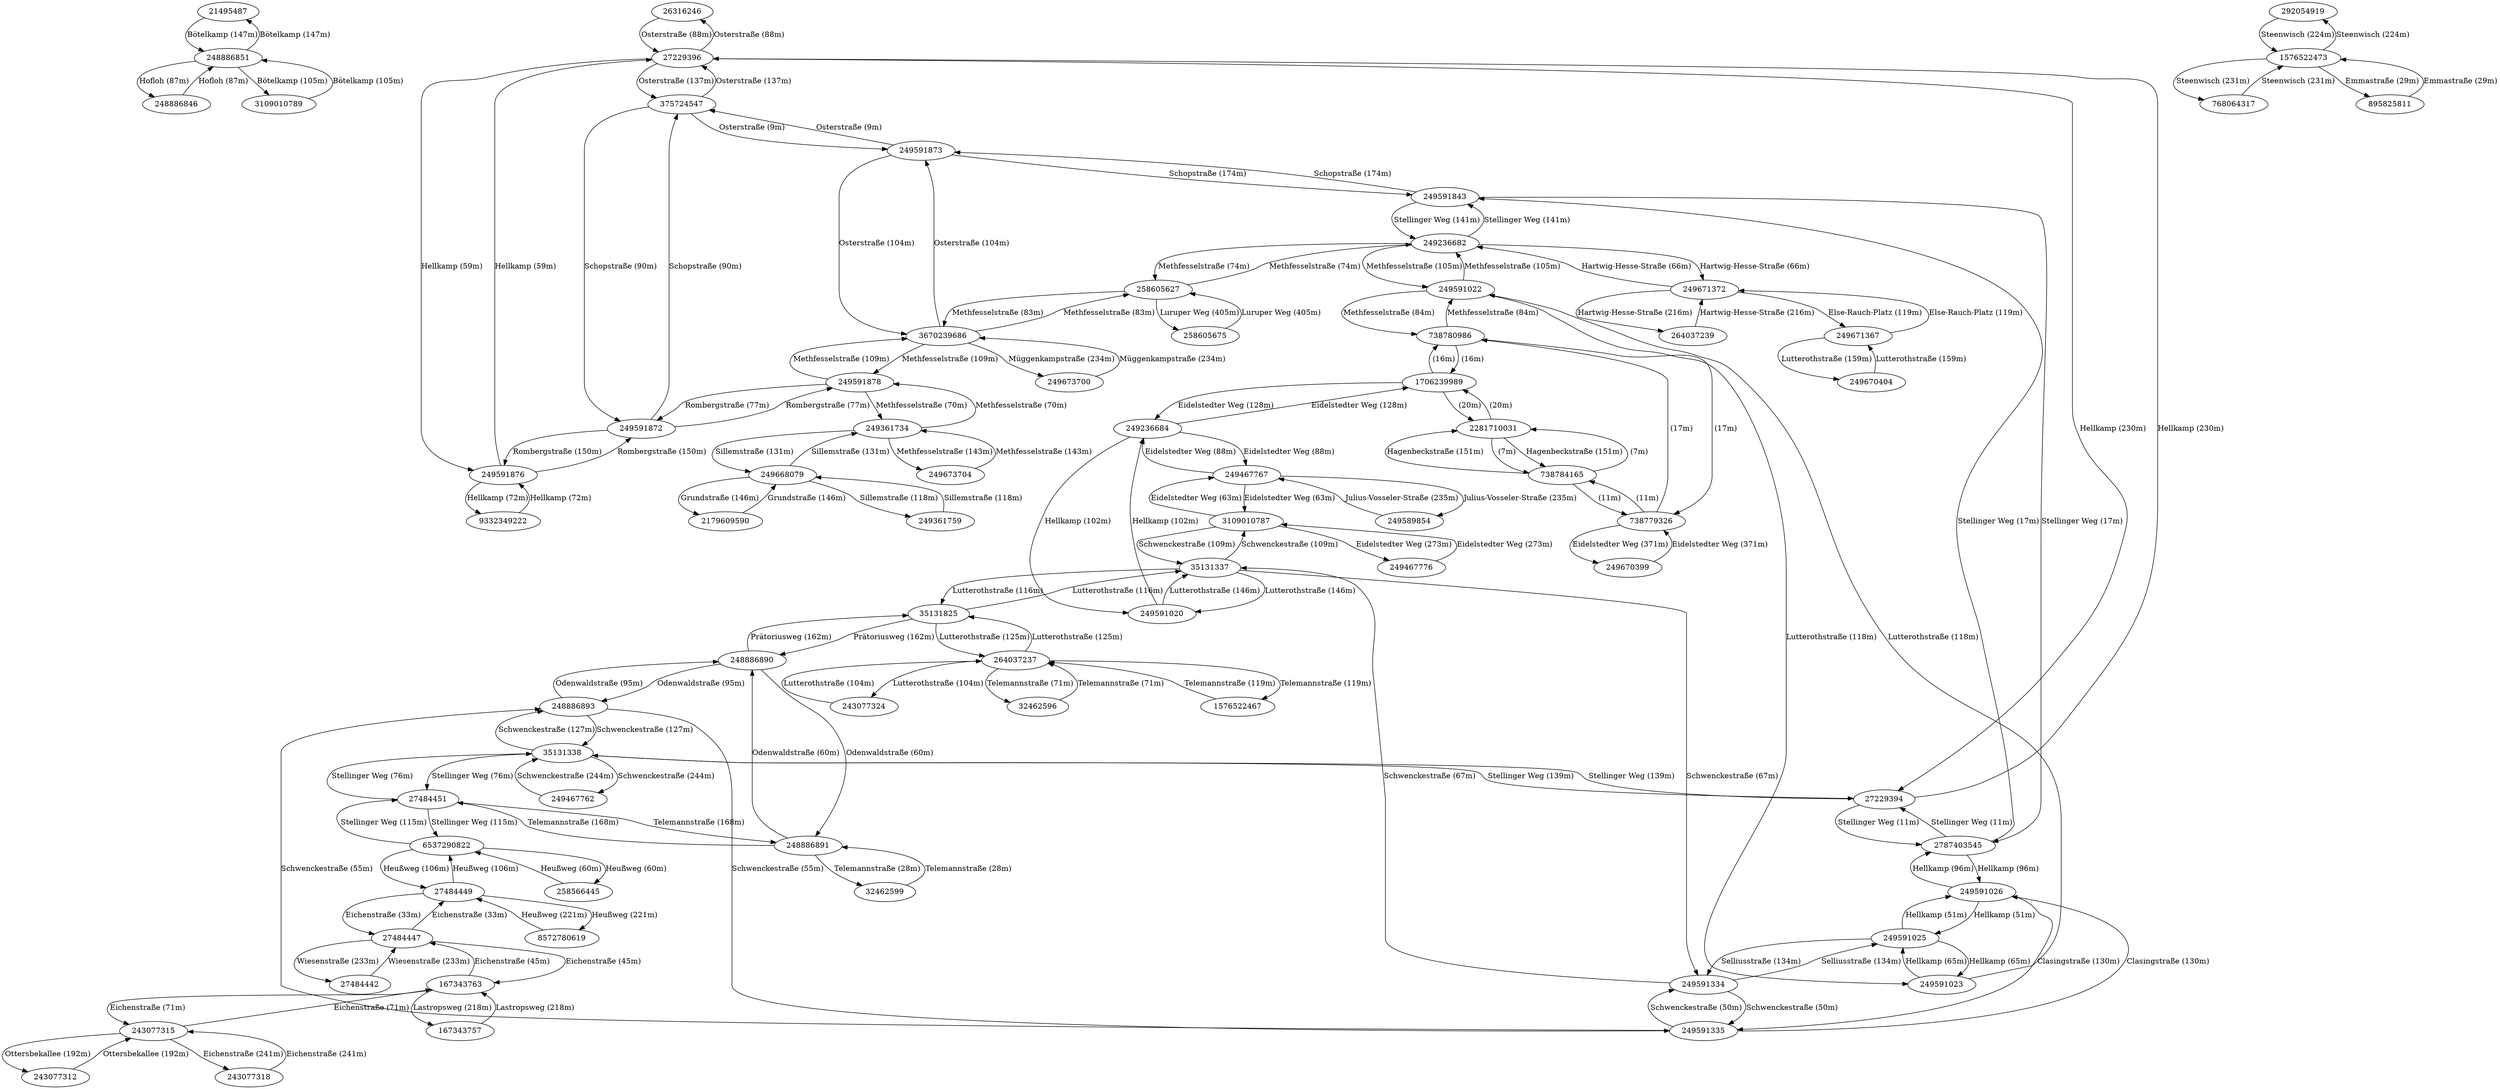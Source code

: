 digraph G {
0 [label="21495487"];
1 [label="26316246"];
2 [label="27229394"];
3 [label="27229396"];
4 [label="27484442"];
5 [label="27484447"];
6 [label="27484449"];
7 [label="27484451"];
8 [label="32462596"];
9 [label="32462599"];
10 [label="35131337"];
11 [label="35131338"];
12 [label="35131825"];
13 [label="167343757"];
14 [label="167343763"];
15 [label="243077312"];
16 [label="243077315"];
17 [label="243077318"];
18 [label="243077324"];
19 [label="248886846"];
20 [label="248886851"];
21 [label="248886890"];
22 [label="248886891"];
23 [label="248886893"];
24 [label="249236682"];
25 [label="249236684"];
26 [label="249361734"];
27 [label="249361759"];
28 [label="249467762"];
29 [label="249467767"];
30 [label="249467776"];
31 [label="249589854"];
32 [label="249591020"];
33 [label="249591022"];
34 [label="249591023"];
35 [label="249591025"];
36 [label="249591026"];
37 [label="249591334"];
38 [label="249591335"];
39 [label="249591843"];
40 [label="249591872"];
41 [label="249591873"];
42 [label="249591876"];
43 [label="249591878"];
44 [label="249668079"];
45 [label="249670399"];
46 [label="249670404"];
47 [label="249671367"];
48 [label="249671372"];
49 [label="249673700"];
50 [label="249673704"];
51 [label="258566445"];
52 [label="258605627"];
53 [label="258605675"];
54 [label="264037237"];
55 [label="264037239"];
56 [label="292054919"];
57 [label="375724547"];
58 [label="738779326"];
59 [label="738780986"];
60 [label="738784165"];
61 [label="768064317"];
62 [label="895825811"];
63 [label="1576522467"];
64 [label="1576522473"];
65 [label="1706239989"];
66 [label="2179609590"];
67 [label="2281710031"];
68 [label="2787403545"];
69 [label="3109010787"];
70 [label="3109010789"];
71 [label="3670239686"];
72 [label="6537290822"];
73 [label="8572780619"];
74 [label="9332349222"];
0 -> 20 [ label="Bötelkamp (147m)"];
1 -> 3 [ label="Osterstraße (88m)"];
2 -> 68 [ label="Stellinger Weg (11m)"];
2 -> 11 [ label="Stellinger Weg (139m)"];
2 -> 3 [ label="Hellkamp (230m)"];
3 -> 2 [ label="Hellkamp (230m)"];
3 -> 42 [ label="Hellkamp (59m)"];
3 -> 1 [ label="Osterstraße (88m)"];
3 -> 57 [ label="Osterstraße (137m)"];
4 -> 5 [ label="Wiesenstraße (233m)"];
5 -> 6 [ label="Eichenstraße (33m)"];
5 -> 14 [ label="Eichenstraße (45m)"];
5 -> 4 [ label="Wiesenstraße (233m)"];
6 -> 5 [ label="Eichenstraße (33m)"];
6 -> 73 [ label="Heußweg (221m)"];
6 -> 72 [ label="Heußweg (106m)"];
7 -> 11 [ label="Stellinger Weg (76m)"];
7 -> 22 [ label="Telemannstraße (168m)"];
7 -> 72 [ label="Stellinger Weg (115m)"];
8 -> 54 [ label="Telemannstraße (71m)"];
9 -> 22 [ label="Telemannstraße (28m)"];
10 -> 69 [ label="Schwenckestraße (109m)"];
10 -> 12 [ label="Lutterothstraße (116m)"];
10 -> 37 [ label="Schwenckestraße (67m)"];
10 -> 32 [ label="Lutterothstraße (146m)"];
11 -> 7 [ label="Stellinger Weg (76m)"];
11 -> 2 [ label="Stellinger Weg (139m)"];
11 -> 28 [ label="Schwenckestraße (244m)"];
11 -> 23 [ label="Schwenckestraße (127m)"];
12 -> 10 [ label="Lutterothstraße (116m)"];
12 -> 21 [ label="Prätoriusweg (162m)"];
12 -> 54 [ label="Lutterothstraße (125m)"];
13 -> 14 [ label="Lastropsweg (218m)"];
14 -> 5 [ label="Eichenstraße (45m)"];
14 -> 13 [ label="Lastropsweg (218m)"];
14 -> 16 [ label="Eichenstraße (71m)"];
15 -> 16 [ label="Ottersbekallee (192m)"];
16 -> 14 [ label="Eichenstraße (71m)"];
16 -> 15 [ label="Ottersbekallee (192m)"];
16 -> 17 [ label="Eichenstraße (241m)"];
17 -> 16 [ label="Eichenstraße (241m)"];
18 -> 54 [ label="Lutterothstraße (104m)"];
19 -> 20 [ label="Hofloh (87m)"];
20 -> 70 [ label="Bötelkamp (105m)"];
20 -> 0 [ label="Bötelkamp (147m)"];
20 -> 19 [ label="Hofloh (87m)"];
21 -> 22 [ label="Odenwaldstraße (60m)"];
21 -> 23 [ label="Odenwaldstraße (95m)"];
21 -> 12 [ label="Prätoriusweg (162m)"];
22 -> 21 [ label="Odenwaldstraße (60m)"];
22 -> 7 [ label="Telemannstraße (168m)"];
22 -> 9 [ label="Telemannstraße (28m)"];
23 -> 38 [ label="Schwenckestraße (55m)"];
23 -> 21 [ label="Odenwaldstraße (95m)"];
23 -> 11 [ label="Schwenckestraße (127m)"];
24 -> 33 [ label="Methfesselstraße (105m)"];
24 -> 39 [ label="Stellinger Weg (141m)"];
24 -> 48 [ label="Hartwig-Hesse-Straße (66m)"];
24 -> 52 [ label="Methfesselstraße (74m)"];
25 -> 32 [ label="Hellkamp (102m)"];
25 -> 65 [ label="Eidelstedter Weg (128m)"];
25 -> 29 [ label="Eidelstedter Weg (88m)"];
26 -> 43 [ label="Methfesselstraße (70m)"];
26 -> 44 [ label="Sillemstraße (131m)"];
26 -> 50 [ label="Methfesselstraße (143m)"];
27 -> 44 [ label="Sillemstraße (118m)"];
28 -> 11 [ label="Schwenckestraße (244m)"];
29 -> 69 [ label="Eidelstedter Weg (63m)"];
29 -> 31 [ label="Julius-Vosseler-Straße (235m)"];
29 -> 25 [ label="Eidelstedter Weg (88m)"];
30 -> 69 [ label="Eidelstedter Weg (273m)"];
31 -> 29 [ label="Julius-Vosseler-Straße (235m)"];
32 -> 25 [ label="Hellkamp (102m)"];
32 -> 10 [ label="Lutterothstraße (146m)"];
33 -> 34 [ label="Lutterothstraße (118m)"];
33 -> 59 [ label="Methfesselstraße (84m)"];
33 -> 24 [ label="Methfesselstraße (105m)"];
34 -> 33 [ label="Lutterothstraße (118m)"];
34 -> 35 [ label="Hellkamp (65m)"];
35 -> 37 [ label="Selliusstraße (134m)"];
35 -> 36 [ label="Hellkamp (51m)"];
35 -> 34 [ label="Hellkamp (65m)"];
36 -> 38 [ label="Clasingstraße (130m)"];
36 -> 35 [ label="Hellkamp (51m)"];
36 -> 68 [ label="Hellkamp (96m)"];
37 -> 38 [ label="Schwenckestraße (50m)"];
37 -> 35 [ label="Selliusstraße (134m)"];
37 -> 10 [ label="Schwenckestraße (67m)"];
38 -> 37 [ label="Schwenckestraße (50m)"];
38 -> 36 [ label="Clasingstraße (130m)"];
38 -> 23 [ label="Schwenckestraße (55m)"];
39 -> 68 [ label="Stellinger Weg (17m)"];
39 -> 24 [ label="Stellinger Weg (141m)"];
39 -> 41 [ label="Schopstraße (174m)"];
40 -> 43 [ label="Rombergstraße (77m)"];
40 -> 42 [ label="Rombergstraße (150m)"];
40 -> 57 [ label="Schopstraße (90m)"];
41 -> 57 [ label="Osterstraße (9m)"];
41 -> 71 [ label="Osterstraße (104m)"];
41 -> 39 [ label="Schopstraße (174m)"];
42 -> 40 [ label="Rombergstraße (150m)"];
42 -> 74 [ label="Hellkamp (72m)"];
42 -> 3 [ label="Hellkamp (59m)"];
43 -> 40 [ label="Rombergstraße (77m)"];
43 -> 26 [ label="Methfesselstraße (70m)"];
43 -> 71 [ label="Methfesselstraße (109m)"];
44 -> 26 [ label="Sillemstraße (131m)"];
44 -> 27 [ label="Sillemstraße (118m)"];
44 -> 66 [ label="Grundstraße (146m)"];
45 -> 58 [ label="Eidelstedter Weg (371m)"];
46 -> 47 [ label="Lutterothstraße (159m)"];
47 -> 46 [ label="Lutterothstraße (159m)"];
47 -> 48 [ label="Else-Rauch-Platz (119m)"];
48 -> 55 [ label="Hartwig-Hesse-Straße (216m)"];
48 -> 24 [ label="Hartwig-Hesse-Straße (66m)"];
48 -> 47 [ label="Else-Rauch-Platz (119m)"];
49 -> 71 [ label="Müggenkampstraße (234m)"];
50 -> 26 [ label="Methfesselstraße (143m)"];
51 -> 72 [ label="Heußweg (60m)"];
52 -> 24 [ label="Methfesselstraße (74m)"];
52 -> 71 [ label="Methfesselstraße (83m)"];
52 -> 53 [ label="Luruper Weg (405m)"];
53 -> 52 [ label="Luruper Weg (405m)"];
54 -> 63 [ label="Telemannstraße (119m)"];
54 -> 18 [ label="Lutterothstraße (104m)"];
54 -> 8 [ label="Telemannstraße (71m)"];
54 -> 12 [ label="Lutterothstraße (125m)"];
55 -> 48 [ label="Hartwig-Hesse-Straße (216m)"];
56 -> 64 [ label="Steenwisch (224m)"];
57 -> 41 [ label="Osterstraße (9m)"];
57 -> 3 [ label="Osterstraße (137m)"];
57 -> 40 [ label="Schopstraße (90m)"];
58 -> 60 [ label=" (11m)"];
58 -> 59 [ label=" (17m)"];
58 -> 45 [ label="Eidelstedter Weg (371m)"];
59 -> 65 [ label=" (16m)"];
59 -> 33 [ label="Methfesselstraße (84m)"];
59 -> 58 [ label=" (17m)"];
60 -> 67 [ label=" (7m)"];
60 -> 58 [ label=" (11m)"];
60 -> 67 [ label="Hagenbeckstraße (151m)"];
61 -> 64 [ label="Steenwisch (231m)"];
62 -> 64 [ label="Emmastraße (29m)"];
63 -> 54 [ label="Telemannstraße (119m)"];
64 -> 62 [ label="Emmastraße (29m)"];
64 -> 56 [ label="Steenwisch (224m)"];
64 -> 61 [ label="Steenwisch (231m)"];
65 -> 59 [ label=" (16m)"];
65 -> 67 [ label=" (20m)"];
65 -> 25 [ label="Eidelstedter Weg (128m)"];
66 -> 44 [ label="Grundstraße (146m)"];
67 -> 60 [ label=" (7m)"];
67 -> 65 [ label=" (20m)"];
67 -> 60 [ label="Hagenbeckstraße (151m)"];
68 -> 2 [ label="Stellinger Weg (11m)"];
68 -> 39 [ label="Stellinger Weg (17m)"];
68 -> 36 [ label="Hellkamp (96m)"];
69 -> 29 [ label="Eidelstedter Weg (63m)"];
69 -> 10 [ label="Schwenckestraße (109m)"];
69 -> 30 [ label="Eidelstedter Weg (273m)"];
70 -> 20 [ label="Bötelkamp (105m)"];
71 -> 43 [ label="Methfesselstraße (109m)"];
71 -> 41 [ label="Osterstraße (104m)"];
71 -> 49 [ label="Müggenkampstraße (234m)"];
71 -> 52 [ label="Methfesselstraße (83m)"];
72 -> 7 [ label="Stellinger Weg (115m)"];
72 -> 51 [ label="Heußweg (60m)"];
72 -> 6 [ label="Heußweg (106m)"];
73 -> 6 [ label="Heußweg (221m)"];
74 -> 42 [ label="Hellkamp (72m)"];
}
